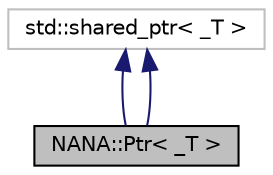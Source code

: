 digraph "NANA::Ptr&lt; _T &gt;"
{
 // LATEX_PDF_SIZE
  edge [fontname="Helvetica",fontsize="10",labelfontname="Helvetica",labelfontsize="10"];
  node [fontname="Helvetica",fontsize="10",shape=record];
  Node1 [label="NANA::Ptr\< _T \>",height=0.2,width=0.4,color="black", fillcolor="grey75", style="filled", fontcolor="black",tooltip="继承自std::shared_ptr的智能指针"];
  Node2 -> Node1 [dir="back",color="midnightblue",fontsize="10",style="solid",fontname="Helvetica"];
  Node2 [label="std::shared_ptr\< _T \>",height=0.2,width=0.4,color="grey75", fillcolor="white", style="filled",tooltip=" "];
  Node2 -> Node1 [dir="back",color="midnightblue",fontsize="10",style="solid",fontname="Helvetica"];
}
